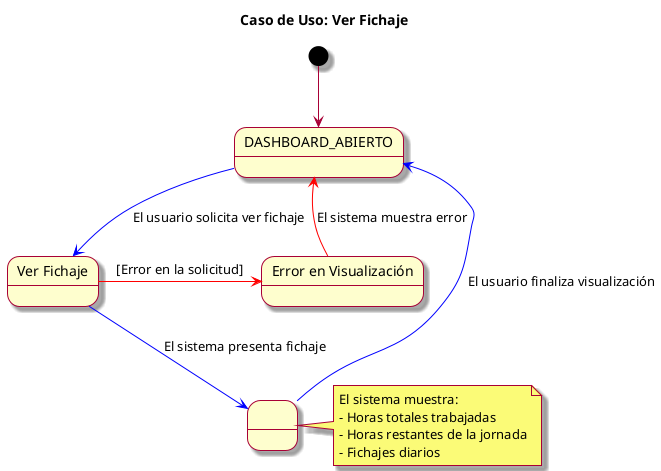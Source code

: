 @startuml
skin rose
title Caso de Uso: Ver Fichaje

state DASHBOARD_ABIERTO as "DASHBOARD_ABIERTO"
state VerFichaje as "Ver Fichaje"
state MostrarFichaje as " "
state ErrorVisualizacion as "Error en Visualización"

[*] -d-> DASHBOARD_ABIERTO
DASHBOARD_ABIERTO -d[#blue]-> VerFichaje : El usuario solicita ver fichaje
VerFichaje -d[#blue]-> MostrarFichaje : El sistema presenta fichaje
MostrarFichaje -d[#blue]-> DASHBOARD_ABIERTO : El usuario finaliza visualización
VerFichaje -r[#red]-> ErrorVisualizacion : [Error en la solicitud]
ErrorVisualizacion -u[#red]-> DASHBOARD_ABIERTO : El sistema muestra error

note right of MostrarFichaje
  El sistema muestra:
  - Horas totales trabajadas
  - Horas restantes de la jornada
  - Fichajes diarios
end note

@enduml
